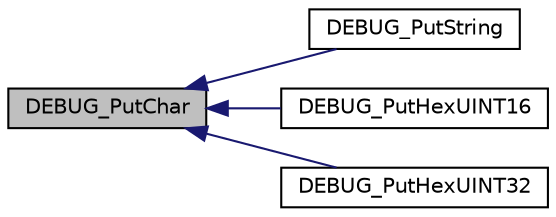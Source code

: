 digraph "DEBUG_PutChar"
{
  edge [fontname="Helvetica",fontsize="10",labelfontname="Helvetica",labelfontsize="10"];
  node [fontname="Helvetica",fontsize="10",shape=record];
  rankdir="LR";
  Node1 [label="DEBUG_PutChar",height=0.2,width=0.4,color="black", fillcolor="grey75", style="filled", fontcolor="black"];
  Node1 -> Node2 [dir="back",color="midnightblue",fontsize="10",style="solid",fontname="Helvetica"];
  Node2 [label="DEBUG_PutString",height=0.2,width=0.4,color="black", fillcolor="white", style="filled",URL="$debug_8h.html#ab4c1a04655a67bf4a903e3a0fbc5027e"];
  Node1 -> Node3 [dir="back",color="midnightblue",fontsize="10",style="solid",fontname="Helvetica"];
  Node3 [label="DEBUG_PutHexUINT16",height=0.2,width=0.4,color="black", fillcolor="white", style="filled",URL="$debug_8h.html#a022ead02a327e2bccdc2e6ebc078a927"];
  Node1 -> Node4 [dir="back",color="midnightblue",fontsize="10",style="solid",fontname="Helvetica"];
  Node4 [label="DEBUG_PutHexUINT32",height=0.2,width=0.4,color="black", fillcolor="white", style="filled",URL="$debug_8h.html#a2c266505993b9287c397091036fde0f2"];
}

